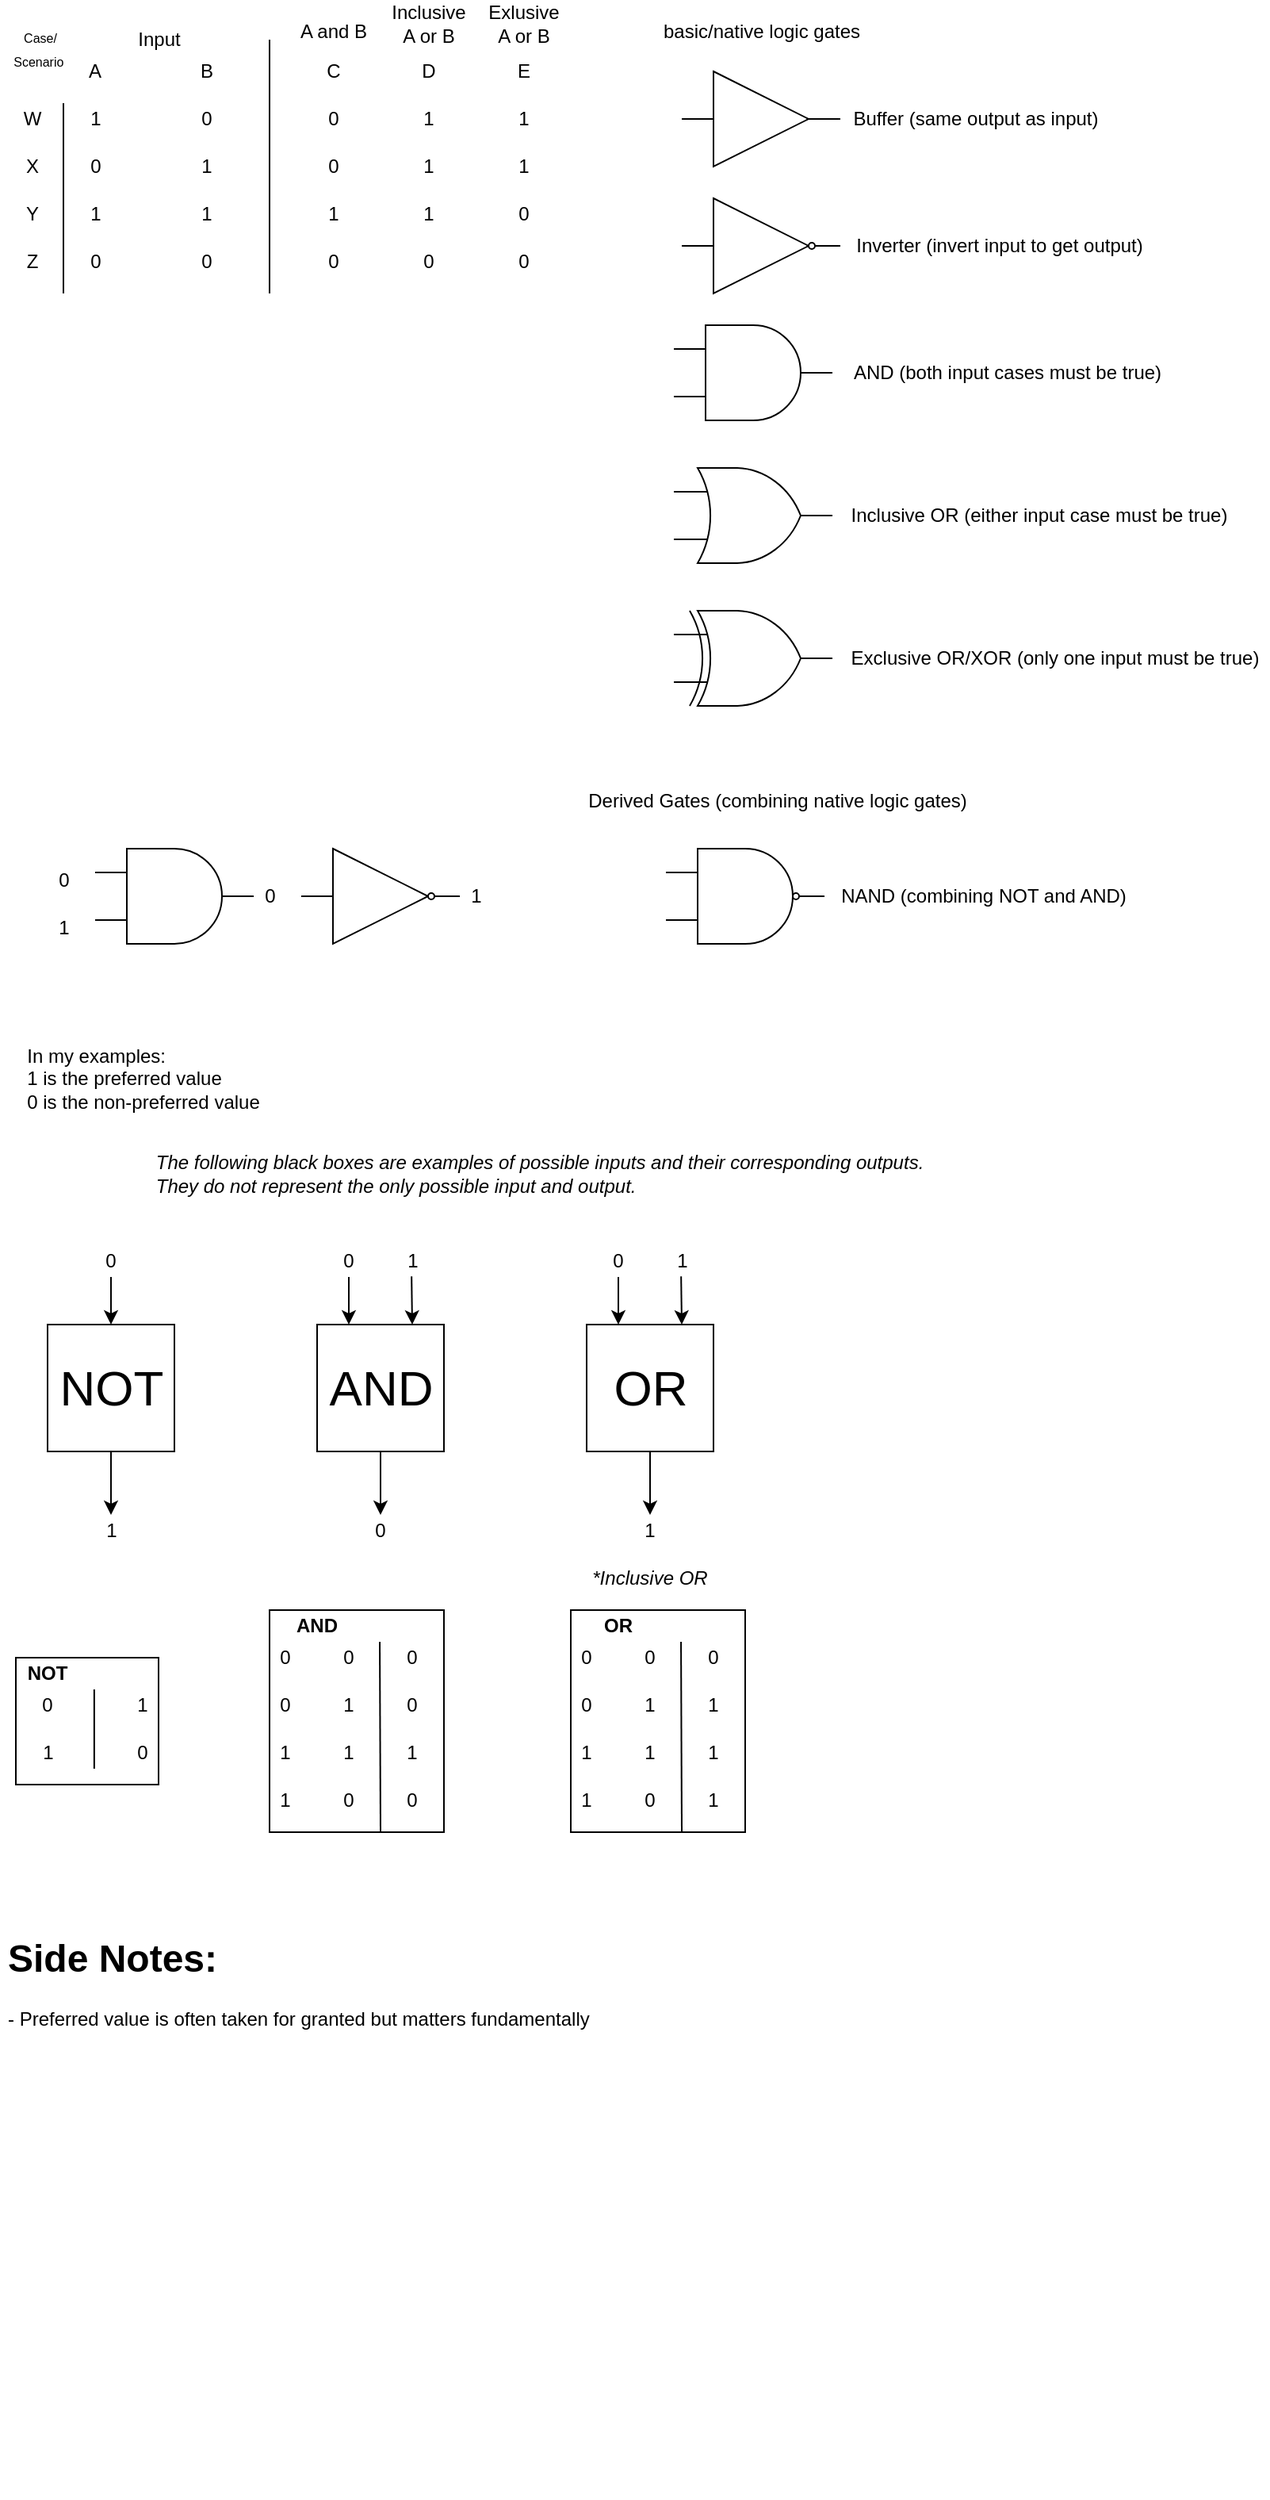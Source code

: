 <mxfile version="14.3.2" type="github" pages="2">
  <diagram id="0xffNsh3KAgAyxDNN7ll" name="Truth Tables and Black Boxes">
    <mxGraphModel dx="1422" dy="800" grid="1" gridSize="10" guides="1" tooltips="1" connect="1" arrows="1" fold="1" page="0" pageScale="1" pageWidth="850" pageHeight="1100" math="0" shadow="0">
      <root>
        <mxCell id="0" />
        <mxCell id="1" parent="0" />
        <mxCell id="PIKNtMhIsa6N9ETtbV-N-56" value="" style="rounded=0;whiteSpace=wrap;html=1;" vertex="1" parent="1">
          <mxGeometry x="10" y="1060" width="90" height="80" as="geometry" />
        </mxCell>
        <mxCell id="PIKNtMhIsa6N9ETtbV-N-55" value="" style="rounded=0;whiteSpace=wrap;html=1;" vertex="1" parent="1">
          <mxGeometry x="170" y="1030" width="110" height="140" as="geometry" />
        </mxCell>
        <mxCell id="PIKNtMhIsa6N9ETtbV-N-49" value="0" style="text;html=1;strokeColor=none;fillColor=none;align=center;verticalAlign=middle;whiteSpace=wrap;rounded=0;" vertex="1" parent="1">
          <mxGeometry x="200" y="1140" width="40" height="20" as="geometry" />
        </mxCell>
        <mxCell id="PIKNtMhIsa6N9ETtbV-N-2" value="" style="whiteSpace=wrap;html=1;aspect=fixed;" vertex="1" parent="1">
          <mxGeometry x="30" y="850" width="80" height="80" as="geometry" />
        </mxCell>
        <mxCell id="WsodqEG6uwPFF5_1WzEi-1" value="" style="endArrow=none;html=1;" parent="1" edge="1">
          <mxGeometry width="50" height="50" relative="1" as="geometry">
            <mxPoint x="170" y="200" as="sourcePoint" />
            <mxPoint x="170" y="40" as="targetPoint" />
          </mxGeometry>
        </mxCell>
        <mxCell id="WsodqEG6uwPFF5_1WzEi-3" value="Input" style="text;html=1;align=center;verticalAlign=middle;resizable=0;points=[];autosize=1;" parent="1" vertex="1">
          <mxGeometry x="80" y="30" width="40" height="20" as="geometry" />
        </mxCell>
        <mxCell id="WsodqEG6uwPFF5_1WzEi-4" value="A" style="text;html=1;strokeColor=none;fillColor=none;align=center;verticalAlign=middle;whiteSpace=wrap;rounded=0;" parent="1" vertex="1">
          <mxGeometry x="40" y="50" width="40" height="20" as="geometry" />
        </mxCell>
        <mxCell id="WsodqEG6uwPFF5_1WzEi-5" value="B" style="text;html=1;align=center;verticalAlign=middle;resizable=0;points=[];autosize=1;" parent="1" vertex="1">
          <mxGeometry x="120" y="50" width="20" height="20" as="geometry" />
        </mxCell>
        <mxCell id="WsodqEG6uwPFF5_1WzEi-6" value="1" style="text;html=1;align=center;verticalAlign=middle;resizable=0;points=[];autosize=1;" parent="1" vertex="1">
          <mxGeometry x="50" y="80" width="20" height="20" as="geometry" />
        </mxCell>
        <mxCell id="WsodqEG6uwPFF5_1WzEi-7" value="0" style="text;html=1;align=center;verticalAlign=middle;resizable=0;points=[];autosize=1;" parent="1" vertex="1">
          <mxGeometry x="50" y="110" width="20" height="20" as="geometry" />
        </mxCell>
        <mxCell id="WsodqEG6uwPFF5_1WzEi-8" value="1" style="text;html=1;align=center;verticalAlign=middle;resizable=0;points=[];autosize=1;" parent="1" vertex="1">
          <mxGeometry x="50" y="140" width="20" height="20" as="geometry" />
        </mxCell>
        <mxCell id="WsodqEG6uwPFF5_1WzEi-9" value="0" style="text;html=1;align=center;verticalAlign=middle;resizable=0;points=[];autosize=1;" parent="1" vertex="1">
          <mxGeometry x="50" y="170" width="20" height="20" as="geometry" />
        </mxCell>
        <mxCell id="WsodqEG6uwPFF5_1WzEi-10" value="0" style="text;html=1;align=center;verticalAlign=middle;resizable=0;points=[];autosize=1;" parent="1" vertex="1">
          <mxGeometry x="120" y="80" width="20" height="20" as="geometry" />
        </mxCell>
        <mxCell id="WsodqEG6uwPFF5_1WzEi-11" value="1" style="text;html=1;align=center;verticalAlign=middle;resizable=0;points=[];autosize=1;" parent="1" vertex="1">
          <mxGeometry x="120" y="110" width="20" height="20" as="geometry" />
        </mxCell>
        <mxCell id="WsodqEG6uwPFF5_1WzEi-12" value="1" style="text;html=1;align=center;verticalAlign=middle;resizable=0;points=[];autosize=1;" parent="1" vertex="1">
          <mxGeometry x="120" y="140" width="20" height="20" as="geometry" />
        </mxCell>
        <mxCell id="WsodqEG6uwPFF5_1WzEi-13" value="0" style="text;html=1;align=center;verticalAlign=middle;resizable=0;points=[];autosize=1;" parent="1" vertex="1">
          <mxGeometry x="120" y="170" width="20" height="20" as="geometry" />
        </mxCell>
        <mxCell id="WsodqEG6uwPFF5_1WzEi-14" value="C" style="text;html=1;align=center;verticalAlign=middle;resizable=0;points=[];autosize=1;" parent="1" vertex="1">
          <mxGeometry x="200" y="50" width="20" height="20" as="geometry" />
        </mxCell>
        <mxCell id="WsodqEG6uwPFF5_1WzEi-15" value="D" style="text;html=1;align=center;verticalAlign=middle;resizable=0;points=[];autosize=1;" parent="1" vertex="1">
          <mxGeometry x="260" y="50" width="20" height="20" as="geometry" />
        </mxCell>
        <mxCell id="WsodqEG6uwPFF5_1WzEi-16" value="0" style="text;html=1;align=center;verticalAlign=middle;resizable=0;points=[];autosize=1;" parent="1" vertex="1">
          <mxGeometry x="200" y="80" width="20" height="20" as="geometry" />
        </mxCell>
        <mxCell id="WsodqEG6uwPFF5_1WzEi-17" value="1" style="text;html=1;align=center;verticalAlign=middle;resizable=0;points=[];autosize=1;" parent="1" vertex="1">
          <mxGeometry x="260" y="80" width="20" height="20" as="geometry" />
        </mxCell>
        <mxCell id="WsodqEG6uwPFF5_1WzEi-18" value="Inclusive&lt;br&gt;A or B" style="text;html=1;align=center;verticalAlign=middle;resizable=0;points=[];autosize=1;" parent="1" vertex="1">
          <mxGeometry x="240" y="15" width="60" height="30" as="geometry" />
        </mxCell>
        <mxCell id="WsodqEG6uwPFF5_1WzEi-19" value="1" style="text;html=1;align=center;verticalAlign=middle;resizable=0;points=[];autosize=1;" parent="1" vertex="1">
          <mxGeometry x="260" y="110" width="20" height="20" as="geometry" />
        </mxCell>
        <mxCell id="WsodqEG6uwPFF5_1WzEi-20" value="1" style="text;html=1;align=center;verticalAlign=middle;resizable=0;points=[];autosize=1;" parent="1" vertex="1">
          <mxGeometry x="260" y="140" width="20" height="20" as="geometry" />
        </mxCell>
        <mxCell id="WsodqEG6uwPFF5_1WzEi-21" value="0" style="text;html=1;align=center;verticalAlign=middle;resizable=0;points=[];autosize=1;" parent="1" vertex="1">
          <mxGeometry x="260" y="170" width="20" height="20" as="geometry" />
        </mxCell>
        <mxCell id="WsodqEG6uwPFF5_1WzEi-22" value="0" style="text;html=1;align=center;verticalAlign=middle;resizable=0;points=[];autosize=1;" parent="1" vertex="1">
          <mxGeometry x="200" y="110" width="20" height="20" as="geometry" />
        </mxCell>
        <mxCell id="WsodqEG6uwPFF5_1WzEi-23" value="1" style="text;html=1;align=center;verticalAlign=middle;resizable=0;points=[];autosize=1;" parent="1" vertex="1">
          <mxGeometry x="200" y="140" width="20" height="20" as="geometry" />
        </mxCell>
        <mxCell id="WsodqEG6uwPFF5_1WzEi-24" value="0" style="text;html=1;align=center;verticalAlign=middle;resizable=0;points=[];autosize=1;" parent="1" vertex="1">
          <mxGeometry x="200" y="170" width="20" height="20" as="geometry" />
        </mxCell>
        <mxCell id="WsodqEG6uwPFF5_1WzEi-25" value="A and B" style="text;html=1;align=center;verticalAlign=middle;resizable=0;points=[];autosize=1;" parent="1" vertex="1">
          <mxGeometry x="180" y="25" width="60" height="20" as="geometry" />
        </mxCell>
        <mxCell id="WsodqEG6uwPFF5_1WzEi-26" value="Exlusive&lt;br&gt;A or B" style="text;html=1;align=center;verticalAlign=middle;resizable=0;points=[];autosize=1;" parent="1" vertex="1">
          <mxGeometry x="300" y="15" width="60" height="30" as="geometry" />
        </mxCell>
        <mxCell id="WsodqEG6uwPFF5_1WzEi-27" value="E" style="text;html=1;align=center;verticalAlign=middle;resizable=0;points=[];autosize=1;" parent="1" vertex="1">
          <mxGeometry x="320" y="50" width="20" height="20" as="geometry" />
        </mxCell>
        <mxCell id="WsodqEG6uwPFF5_1WzEi-28" value="1" style="text;html=1;align=center;verticalAlign=middle;resizable=0;points=[];autosize=1;" parent="1" vertex="1">
          <mxGeometry x="320" y="80" width="20" height="20" as="geometry" />
        </mxCell>
        <mxCell id="WsodqEG6uwPFF5_1WzEi-29" value="1" style="text;html=1;align=center;verticalAlign=middle;resizable=0;points=[];autosize=1;" parent="1" vertex="1">
          <mxGeometry x="320" y="110" width="20" height="20" as="geometry" />
        </mxCell>
        <mxCell id="WsodqEG6uwPFF5_1WzEi-30" value="0" style="text;html=1;align=center;verticalAlign=middle;resizable=0;points=[];autosize=1;" parent="1" vertex="1">
          <mxGeometry x="320" y="140" width="20" height="20" as="geometry" />
        </mxCell>
        <mxCell id="WsodqEG6uwPFF5_1WzEi-31" value="0" style="text;html=1;align=center;verticalAlign=middle;resizable=0;points=[];autosize=1;" parent="1" vertex="1">
          <mxGeometry x="320" y="170" width="20" height="20" as="geometry" />
        </mxCell>
        <mxCell id="WsodqEG6uwPFF5_1WzEi-32" value="&lt;font style=&quot;font-size: 8px&quot;&gt;Case/&lt;br&gt;Scenario&amp;nbsp;&lt;/font&gt;" style="text;html=1;align=center;verticalAlign=middle;resizable=0;points=[];autosize=1;" parent="1" vertex="1">
          <mxGeometry y="25" width="50" height="40" as="geometry" />
        </mxCell>
        <mxCell id="WsodqEG6uwPFF5_1WzEi-33" value="W" style="text;html=1;align=center;verticalAlign=middle;resizable=0;points=[];autosize=1;" parent="1" vertex="1">
          <mxGeometry x="5" y="80" width="30" height="20" as="geometry" />
        </mxCell>
        <mxCell id="WsodqEG6uwPFF5_1WzEi-34" value="X" style="text;html=1;align=center;verticalAlign=middle;resizable=0;points=[];autosize=1;" parent="1" vertex="1">
          <mxGeometry x="10" y="110" width="20" height="20" as="geometry" />
        </mxCell>
        <mxCell id="WsodqEG6uwPFF5_1WzEi-35" value="Y" style="text;html=1;align=center;verticalAlign=middle;resizable=0;points=[];autosize=1;" parent="1" vertex="1">
          <mxGeometry x="10" y="140" width="20" height="20" as="geometry" />
        </mxCell>
        <mxCell id="WsodqEG6uwPFF5_1WzEi-36" value="Z" style="text;html=1;align=center;verticalAlign=middle;resizable=0;points=[];autosize=1;" parent="1" vertex="1">
          <mxGeometry x="10" y="170" width="20" height="20" as="geometry" />
        </mxCell>
        <mxCell id="WsodqEG6uwPFF5_1WzEi-37" value="" style="endArrow=none;html=1;" parent="1" edge="1">
          <mxGeometry width="50" height="50" relative="1" as="geometry">
            <mxPoint x="40" y="200" as="sourcePoint" />
            <mxPoint x="40" y="80" as="targetPoint" />
          </mxGeometry>
        </mxCell>
        <mxCell id="WsodqEG6uwPFF5_1WzEi-38" value="basic/native logic gates" style="text;html=1;align=center;verticalAlign=middle;resizable=0;points=[];autosize=1;" parent="1" vertex="1">
          <mxGeometry x="410" y="25" width="140" height="20" as="geometry" />
        </mxCell>
        <mxCell id="WsodqEG6uwPFF5_1WzEi-39" value="" style="verticalLabelPosition=bottom;shadow=0;dashed=0;align=center;html=1;verticalAlign=top;shape=mxgraph.electrical.logic_gates.buffer2;" parent="1" vertex="1">
          <mxGeometry x="430" y="60" width="100" height="60" as="geometry" />
        </mxCell>
        <mxCell id="WsodqEG6uwPFF5_1WzEi-40" value="Buffer (same output as input)" style="text;html=1;align=center;verticalAlign=middle;resizable=0;points=[];autosize=1;" parent="1" vertex="1">
          <mxGeometry x="530" y="80" width="170" height="20" as="geometry" />
        </mxCell>
        <mxCell id="WsodqEG6uwPFF5_1WzEi-41" value="Derived Gates (combining native logic gates)" style="text;html=1;align=center;verticalAlign=middle;resizable=0;points=[];autosize=1;" parent="1" vertex="1">
          <mxGeometry x="365" y="510" width="250" height="20" as="geometry" />
        </mxCell>
        <mxCell id="WsodqEG6uwPFF5_1WzEi-42" value="" style="verticalLabelPosition=bottom;shadow=0;dashed=0;align=center;html=1;verticalAlign=top;shape=mxgraph.electrical.logic_gates.buffer2;negating=1;" parent="1" vertex="1">
          <mxGeometry x="430" y="140" width="100" height="60" as="geometry" />
        </mxCell>
        <mxCell id="WsodqEG6uwPFF5_1WzEi-43" value="Inverter (invert input to get output)" style="text;html=1;align=center;verticalAlign=middle;resizable=0;points=[];autosize=1;" parent="1" vertex="1">
          <mxGeometry x="530" y="160" width="200" height="20" as="geometry" />
        </mxCell>
        <mxCell id="WsodqEG6uwPFF5_1WzEi-44" value="" style="verticalLabelPosition=bottom;shadow=0;dashed=0;align=center;html=1;verticalAlign=top;shape=mxgraph.electrical.logic_gates.logic_gate;operation=and;" parent="1" vertex="1">
          <mxGeometry x="425" y="220" width="100" height="60" as="geometry" />
        </mxCell>
        <mxCell id="WsodqEG6uwPFF5_1WzEi-45" value="AND (both input cases must be true)" style="text;html=1;align=center;verticalAlign=middle;resizable=0;points=[];autosize=1;" parent="1" vertex="1">
          <mxGeometry x="530" y="240" width="210" height="20" as="geometry" />
        </mxCell>
        <mxCell id="WsodqEG6uwPFF5_1WzEi-46" value="" style="verticalLabelPosition=bottom;shadow=0;dashed=0;align=center;html=1;verticalAlign=top;shape=mxgraph.electrical.logic_gates.logic_gate;operation=or;" parent="1" vertex="1">
          <mxGeometry x="425" y="310" width="100" height="60" as="geometry" />
        </mxCell>
        <mxCell id="WsodqEG6uwPFF5_1WzEi-47" value="Inclusive OR (either input case must be true)" style="text;html=1;align=center;verticalAlign=middle;resizable=0;points=[];autosize=1;" parent="1" vertex="1">
          <mxGeometry x="530" y="330" width="250" height="20" as="geometry" />
        </mxCell>
        <mxCell id="WsodqEG6uwPFF5_1WzEi-48" value="" style="verticalLabelPosition=bottom;shadow=0;dashed=0;align=center;html=1;verticalAlign=top;shape=mxgraph.electrical.logic_gates.logic_gate;operation=and;negating=1;" parent="1" vertex="1">
          <mxGeometry x="420" y="550" width="100" height="60" as="geometry" />
        </mxCell>
        <mxCell id="WsodqEG6uwPFF5_1WzEi-49" value="NAND (combining NOT and AND)" style="text;html=1;align=center;verticalAlign=middle;resizable=0;points=[];autosize=1;" parent="1" vertex="1">
          <mxGeometry x="520" y="570" width="200" height="20" as="geometry" />
        </mxCell>
        <mxCell id="WsodqEG6uwPFF5_1WzEi-50" value="" style="verticalLabelPosition=bottom;shadow=0;dashed=0;align=center;html=1;verticalAlign=top;shape=mxgraph.electrical.logic_gates.logic_gate;operation=and;" parent="1" vertex="1">
          <mxGeometry x="60" y="550" width="100" height="60" as="geometry" />
        </mxCell>
        <mxCell id="WsodqEG6uwPFF5_1WzEi-51" value="" style="verticalLabelPosition=bottom;shadow=0;dashed=0;align=center;html=1;verticalAlign=top;shape=mxgraph.electrical.logic_gates.buffer2;negating=1;" parent="1" vertex="1">
          <mxGeometry x="190" y="550" width="100" height="60" as="geometry" />
        </mxCell>
        <mxCell id="WsodqEG6uwPFF5_1WzEi-52" value="0" style="text;html=1;align=center;verticalAlign=middle;resizable=0;points=[];autosize=1;" parent="1" vertex="1">
          <mxGeometry x="30" y="560" width="20" height="20" as="geometry" />
        </mxCell>
        <mxCell id="WsodqEG6uwPFF5_1WzEi-53" value="1" style="text;html=1;align=center;verticalAlign=middle;resizable=0;points=[];autosize=1;" parent="1" vertex="1">
          <mxGeometry x="30" y="590" width="20" height="20" as="geometry" />
        </mxCell>
        <mxCell id="WsodqEG6uwPFF5_1WzEi-54" value="0" style="text;html=1;align=center;verticalAlign=middle;resizable=0;points=[];autosize=1;" parent="1" vertex="1">
          <mxGeometry x="160" y="570" width="20" height="20" as="geometry" />
        </mxCell>
        <mxCell id="WsodqEG6uwPFF5_1WzEi-55" value="1" style="text;html=1;align=center;verticalAlign=middle;resizable=0;points=[];autosize=1;" parent="1" vertex="1">
          <mxGeometry x="290" y="570" width="20" height="20" as="geometry" />
        </mxCell>
        <mxCell id="WsodqEG6uwPFF5_1WzEi-56" value="" style="verticalLabelPosition=bottom;shadow=0;dashed=0;align=center;html=1;verticalAlign=top;shape=mxgraph.electrical.logic_gates.logic_gate;operation=xor;" parent="1" vertex="1">
          <mxGeometry x="425" y="400" width="100" height="60" as="geometry" />
        </mxCell>
        <mxCell id="WsodqEG6uwPFF5_1WzEi-57" value="Exclusive OR/XOR (only one input must be true)" style="text;html=1;align=center;verticalAlign=middle;resizable=0;points=[];autosize=1;" parent="1" vertex="1">
          <mxGeometry x="530" y="420" width="270" height="20" as="geometry" />
        </mxCell>
        <mxCell id="PIKNtMhIsa6N9ETtbV-N-1" value="&lt;font style=&quot;font-size: 31px&quot;&gt;NOT&lt;/font&gt;" style="text;html=1;align=center;verticalAlign=middle;resizable=0;points=[];autosize=1;" vertex="1" parent="1">
          <mxGeometry x="30" y="875" width="80" height="30" as="geometry" />
        </mxCell>
        <mxCell id="PIKNtMhIsa6N9ETtbV-N-3" value="&lt;div style=&quot;text-align: left&quot;&gt;&lt;span&gt;In my examples:&lt;/span&gt;&lt;/div&gt;&lt;div style=&quot;text-align: left&quot;&gt;&lt;span&gt;1 is the preferred value&lt;/span&gt;&lt;/div&gt;0 is the non-preferred value" style="text;html=1;align=center;verticalAlign=middle;resizable=0;points=[];autosize=1;" vertex="1" parent="1">
          <mxGeometry x="10" y="670" width="160" height="50" as="geometry" />
        </mxCell>
        <mxCell id="PIKNtMhIsa6N9ETtbV-N-4" value="0" style="text;html=1;strokeColor=none;fillColor=none;align=center;verticalAlign=middle;whiteSpace=wrap;rounded=0;" vertex="1" parent="1">
          <mxGeometry x="50" y="800" width="40" height="20" as="geometry" />
        </mxCell>
        <mxCell id="PIKNtMhIsa6N9ETtbV-N-5" value="" style="endArrow=classic;html=1;exitX=0.5;exitY=1;exitDx=0;exitDy=0;entryX=0.5;entryY=0;entryDx=0;entryDy=0;" edge="1" parent="1" source="PIKNtMhIsa6N9ETtbV-N-4" target="PIKNtMhIsa6N9ETtbV-N-2">
          <mxGeometry width="50" height="50" relative="1" as="geometry">
            <mxPoint x="320" y="930" as="sourcePoint" />
            <mxPoint x="370" y="880" as="targetPoint" />
          </mxGeometry>
        </mxCell>
        <mxCell id="PIKNtMhIsa6N9ETtbV-N-6" value="" style="endArrow=classic;html=1;exitX=0.5;exitY=1;exitDx=0;exitDy=0;" edge="1" parent="1" source="PIKNtMhIsa6N9ETtbV-N-2">
          <mxGeometry width="50" height="50" relative="1" as="geometry">
            <mxPoint x="320" y="930" as="sourcePoint" />
            <mxPoint x="70" y="970" as="targetPoint" />
          </mxGeometry>
        </mxCell>
        <mxCell id="PIKNtMhIsa6N9ETtbV-N-7" value="1" style="text;html=1;align=center;verticalAlign=middle;resizable=0;points=[];autosize=1;" vertex="1" parent="1">
          <mxGeometry x="60" y="970" width="20" height="20" as="geometry" />
        </mxCell>
        <mxCell id="PIKNtMhIsa6N9ETtbV-N-8" value="" style="whiteSpace=wrap;html=1;aspect=fixed;" vertex="1" parent="1">
          <mxGeometry x="200" y="850" width="80" height="80" as="geometry" />
        </mxCell>
        <mxCell id="PIKNtMhIsa6N9ETtbV-N-9" value="&lt;font style=&quot;font-size: 31px&quot;&gt;AND&lt;/font&gt;" style="text;html=1;align=center;verticalAlign=middle;resizable=0;points=[];autosize=1;" vertex="1" parent="1">
          <mxGeometry x="200" y="875" width="80" height="30" as="geometry" />
        </mxCell>
        <mxCell id="PIKNtMhIsa6N9ETtbV-N-10" value="0" style="text;html=1;strokeColor=none;fillColor=none;align=center;verticalAlign=middle;whiteSpace=wrap;rounded=0;" vertex="1" parent="1">
          <mxGeometry x="200" y="800" width="40" height="20" as="geometry" />
        </mxCell>
        <mxCell id="PIKNtMhIsa6N9ETtbV-N-11" value="1" style="text;html=1;align=center;verticalAlign=middle;resizable=0;points=[];autosize=1;" vertex="1" parent="1">
          <mxGeometry x="250" y="800" width="20" height="20" as="geometry" />
        </mxCell>
        <mxCell id="PIKNtMhIsa6N9ETtbV-N-12" value="" style="endArrow=classic;html=1;exitX=0.5;exitY=1;exitDx=0;exitDy=0;entryX=0.25;entryY=0;entryDx=0;entryDy=0;" edge="1" parent="1" source="PIKNtMhIsa6N9ETtbV-N-10" target="PIKNtMhIsa6N9ETtbV-N-8">
          <mxGeometry width="50" height="50" relative="1" as="geometry">
            <mxPoint x="320" y="880" as="sourcePoint" />
            <mxPoint x="370" y="830" as="targetPoint" />
          </mxGeometry>
        </mxCell>
        <mxCell id="PIKNtMhIsa6N9ETtbV-N-13" value="" style="endArrow=classic;html=1;exitX=0.479;exitY=0.979;exitDx=0;exitDy=0;exitPerimeter=0;entryX=0.75;entryY=0;entryDx=0;entryDy=0;" edge="1" parent="1" source="PIKNtMhIsa6N9ETtbV-N-11" target="PIKNtMhIsa6N9ETtbV-N-8">
          <mxGeometry width="50" height="50" relative="1" as="geometry">
            <mxPoint x="340" y="890" as="sourcePoint" />
            <mxPoint x="390" y="840" as="targetPoint" />
          </mxGeometry>
        </mxCell>
        <mxCell id="PIKNtMhIsa6N9ETtbV-N-15" value="" style="endArrow=classic;html=1;exitX=0.5;exitY=1;exitDx=0;exitDy=0;" edge="1" parent="1" source="PIKNtMhIsa6N9ETtbV-N-8">
          <mxGeometry width="50" height="50" relative="1" as="geometry">
            <mxPoint x="310" y="930" as="sourcePoint" />
            <mxPoint x="240" y="970" as="targetPoint" />
          </mxGeometry>
        </mxCell>
        <mxCell id="PIKNtMhIsa6N9ETtbV-N-16" value="0" style="text;html=1;strokeColor=none;fillColor=none;align=center;verticalAlign=middle;whiteSpace=wrap;rounded=0;" vertex="1" parent="1">
          <mxGeometry x="220" y="970" width="40" height="20" as="geometry" />
        </mxCell>
        <mxCell id="PIKNtMhIsa6N9ETtbV-N-22" value="" style="whiteSpace=wrap;html=1;aspect=fixed;" vertex="1" parent="1">
          <mxGeometry x="370" y="850" width="80" height="80" as="geometry" />
        </mxCell>
        <mxCell id="PIKNtMhIsa6N9ETtbV-N-23" value="&lt;font style=&quot;font-size: 31px&quot;&gt;OR&lt;/font&gt;" style="text;html=1;align=center;verticalAlign=middle;resizable=0;points=[];autosize=1;" vertex="1" parent="1">
          <mxGeometry x="380" y="875" width="60" height="30" as="geometry" />
        </mxCell>
        <mxCell id="PIKNtMhIsa6N9ETtbV-N-24" value="0" style="text;html=1;strokeColor=none;fillColor=none;align=center;verticalAlign=middle;whiteSpace=wrap;rounded=0;" vertex="1" parent="1">
          <mxGeometry x="370" y="800" width="40" height="20" as="geometry" />
        </mxCell>
        <mxCell id="PIKNtMhIsa6N9ETtbV-N-25" value="1" style="text;html=1;align=center;verticalAlign=middle;resizable=0;points=[];autosize=1;" vertex="1" parent="1">
          <mxGeometry x="420" y="800" width="20" height="20" as="geometry" />
        </mxCell>
        <mxCell id="PIKNtMhIsa6N9ETtbV-N-26" value="" style="endArrow=classic;html=1;exitX=0.5;exitY=1;exitDx=0;exitDy=0;entryX=0.25;entryY=0;entryDx=0;entryDy=0;" edge="1" parent="1" source="PIKNtMhIsa6N9ETtbV-N-24" target="PIKNtMhIsa6N9ETtbV-N-22">
          <mxGeometry width="50" height="50" relative="1" as="geometry">
            <mxPoint x="490" y="880" as="sourcePoint" />
            <mxPoint x="540" y="830" as="targetPoint" />
          </mxGeometry>
        </mxCell>
        <mxCell id="PIKNtMhIsa6N9ETtbV-N-27" value="" style="endArrow=classic;html=1;exitX=0.479;exitY=0.979;exitDx=0;exitDy=0;exitPerimeter=0;entryX=0.75;entryY=0;entryDx=0;entryDy=0;" edge="1" parent="1" source="PIKNtMhIsa6N9ETtbV-N-25" target="PIKNtMhIsa6N9ETtbV-N-22">
          <mxGeometry width="50" height="50" relative="1" as="geometry">
            <mxPoint x="510" y="890" as="sourcePoint" />
            <mxPoint x="560" y="840" as="targetPoint" />
          </mxGeometry>
        </mxCell>
        <mxCell id="PIKNtMhIsa6N9ETtbV-N-28" value="" style="endArrow=classic;html=1;exitX=0.5;exitY=1;exitDx=0;exitDy=0;" edge="1" parent="1" source="PIKNtMhIsa6N9ETtbV-N-22">
          <mxGeometry width="50" height="50" relative="1" as="geometry">
            <mxPoint x="480" y="930" as="sourcePoint" />
            <mxPoint x="410" y="970" as="targetPoint" />
          </mxGeometry>
        </mxCell>
        <mxCell id="PIKNtMhIsa6N9ETtbV-N-29" value="1" style="text;html=1;strokeColor=none;fillColor=none;align=center;verticalAlign=middle;whiteSpace=wrap;rounded=0;" vertex="1" parent="1">
          <mxGeometry x="390" y="970" width="40" height="20" as="geometry" />
        </mxCell>
        <mxCell id="PIKNtMhIsa6N9ETtbV-N-30" value="&lt;div style=&quot;text-align: left&quot;&gt;&lt;i&gt;The following black boxes are examples of possible inputs and&amp;nbsp;&lt;/i&gt;&lt;i&gt;their corresponding outputs.&lt;/i&gt;&lt;/div&gt;&lt;i&gt;&lt;div style=&quot;text-align: left&quot;&gt;&lt;i&gt;They do not represent the only possible input and output.&lt;/i&gt;&lt;/div&gt;&lt;/i&gt;" style="text;html=1;align=center;verticalAlign=middle;resizable=0;points=[];autosize=1;" vertex="1" parent="1">
          <mxGeometry x="90" y="740" width="500" height="30" as="geometry" />
        </mxCell>
        <mxCell id="PIKNtMhIsa6N9ETtbV-N-31" value="0" style="text;html=1;strokeColor=none;fillColor=none;align=center;verticalAlign=middle;whiteSpace=wrap;rounded=0;" vertex="1" parent="1">
          <mxGeometry x="10" y="1080" width="40" height="20" as="geometry" />
        </mxCell>
        <mxCell id="PIKNtMhIsa6N9ETtbV-N-32" value="" style="endArrow=none;html=1;" edge="1" parent="1">
          <mxGeometry width="50" height="50" relative="1" as="geometry">
            <mxPoint x="59.43" y="1080" as="sourcePoint" />
            <mxPoint x="59.43" y="1130" as="targetPoint" />
          </mxGeometry>
        </mxCell>
        <mxCell id="PIKNtMhIsa6N9ETtbV-N-33" value="&lt;b&gt;NOT&lt;/b&gt;" style="text;html=1;strokeColor=none;fillColor=none;align=center;verticalAlign=middle;whiteSpace=wrap;rounded=0;" vertex="1" parent="1">
          <mxGeometry x="10" y="1060" width="40" height="20" as="geometry" />
        </mxCell>
        <mxCell id="PIKNtMhIsa6N9ETtbV-N-34" value="1" style="text;html=1;strokeColor=none;fillColor=none;align=center;verticalAlign=middle;whiteSpace=wrap;rounded=0;" vertex="1" parent="1">
          <mxGeometry x="70" y="1080" width="40" height="20" as="geometry" />
        </mxCell>
        <mxCell id="PIKNtMhIsa6N9ETtbV-N-35" value="1" style="text;html=1;align=center;verticalAlign=middle;resizable=0;points=[];autosize=1;" vertex="1" parent="1">
          <mxGeometry x="20" y="1110" width="20" height="20" as="geometry" />
        </mxCell>
        <mxCell id="PIKNtMhIsa6N9ETtbV-N-36" value="0" style="text;html=1;strokeColor=none;fillColor=none;align=center;verticalAlign=middle;whiteSpace=wrap;rounded=0;" vertex="1" parent="1">
          <mxGeometry x="70" y="1110" width="40" height="20" as="geometry" />
        </mxCell>
        <mxCell id="PIKNtMhIsa6N9ETtbV-N-37" value="0" style="text;html=1;strokeColor=none;fillColor=none;align=center;verticalAlign=middle;whiteSpace=wrap;rounded=0;" vertex="1" parent="1">
          <mxGeometry x="160" y="1050" width="40" height="20" as="geometry" />
        </mxCell>
        <mxCell id="PIKNtMhIsa6N9ETtbV-N-38" value="0" style="text;html=1;strokeColor=none;fillColor=none;align=center;verticalAlign=middle;whiteSpace=wrap;rounded=0;" vertex="1" parent="1">
          <mxGeometry x="200" y="1050" width="40" height="20" as="geometry" />
        </mxCell>
        <mxCell id="PIKNtMhIsa6N9ETtbV-N-39" value="" style="endArrow=none;html=1;" edge="1" parent="1">
          <mxGeometry width="50" height="50" relative="1" as="geometry">
            <mxPoint x="239.52" y="1050" as="sourcePoint" />
            <mxPoint x="240" y="1170" as="targetPoint" />
          </mxGeometry>
        </mxCell>
        <mxCell id="PIKNtMhIsa6N9ETtbV-N-40" value="&lt;b&gt;AND&lt;/b&gt;" style="text;html=1;strokeColor=none;fillColor=none;align=center;verticalAlign=middle;whiteSpace=wrap;rounded=0;" vertex="1" parent="1">
          <mxGeometry x="180" y="1030" width="40" height="20" as="geometry" />
        </mxCell>
        <mxCell id="PIKNtMhIsa6N9ETtbV-N-41" value="0" style="text;html=1;strokeColor=none;fillColor=none;align=center;verticalAlign=middle;whiteSpace=wrap;rounded=0;" vertex="1" parent="1">
          <mxGeometry x="240" y="1050" width="40" height="20" as="geometry" />
        </mxCell>
        <mxCell id="PIKNtMhIsa6N9ETtbV-N-43" value="1" style="text;html=1;strokeColor=none;fillColor=none;align=center;verticalAlign=middle;whiteSpace=wrap;rounded=0;" vertex="1" parent="1">
          <mxGeometry x="200" y="1080" width="40" height="20" as="geometry" />
        </mxCell>
        <mxCell id="PIKNtMhIsa6N9ETtbV-N-44" value="0" style="text;html=1;strokeColor=none;fillColor=none;align=center;verticalAlign=middle;whiteSpace=wrap;rounded=0;" vertex="1" parent="1">
          <mxGeometry x="160" y="1080" width="40" height="20" as="geometry" />
        </mxCell>
        <mxCell id="PIKNtMhIsa6N9ETtbV-N-45" value="0" style="text;html=1;strokeColor=none;fillColor=none;align=center;verticalAlign=middle;whiteSpace=wrap;rounded=0;" vertex="1" parent="1">
          <mxGeometry x="240" y="1080" width="40" height="20" as="geometry" />
        </mxCell>
        <mxCell id="PIKNtMhIsa6N9ETtbV-N-46" value="1" style="text;html=1;strokeColor=none;fillColor=none;align=center;verticalAlign=middle;whiteSpace=wrap;rounded=0;" vertex="1" parent="1">
          <mxGeometry x="200" y="1110" width="40" height="20" as="geometry" />
        </mxCell>
        <mxCell id="PIKNtMhIsa6N9ETtbV-N-47" value="1" style="text;html=1;strokeColor=none;fillColor=none;align=center;verticalAlign=middle;whiteSpace=wrap;rounded=0;" vertex="1" parent="1">
          <mxGeometry x="160" y="1110" width="40" height="20" as="geometry" />
        </mxCell>
        <mxCell id="PIKNtMhIsa6N9ETtbV-N-48" value="1" style="text;html=1;strokeColor=none;fillColor=none;align=center;verticalAlign=middle;whiteSpace=wrap;rounded=0;" vertex="1" parent="1">
          <mxGeometry x="240" y="1110" width="40" height="20" as="geometry" />
        </mxCell>
        <mxCell id="PIKNtMhIsa6N9ETtbV-N-51" value="1" style="text;html=1;strokeColor=none;fillColor=none;align=center;verticalAlign=middle;whiteSpace=wrap;rounded=0;" vertex="1" parent="1">
          <mxGeometry x="160" y="1140" width="40" height="20" as="geometry" />
        </mxCell>
        <mxCell id="PIKNtMhIsa6N9ETtbV-N-52" value="0" style="text;html=1;strokeColor=none;fillColor=none;align=center;verticalAlign=middle;whiteSpace=wrap;rounded=0;" vertex="1" parent="1">
          <mxGeometry x="240" y="1140" width="40" height="20" as="geometry" />
        </mxCell>
        <mxCell id="PIKNtMhIsa6N9ETtbV-N-57" value="" style="rounded=0;whiteSpace=wrap;html=1;" vertex="1" parent="1">
          <mxGeometry x="360" y="1030" width="110" height="140" as="geometry" />
        </mxCell>
        <mxCell id="PIKNtMhIsa6N9ETtbV-N-58" value="0" style="text;html=1;strokeColor=none;fillColor=none;align=center;verticalAlign=middle;whiteSpace=wrap;rounded=0;" vertex="1" parent="1">
          <mxGeometry x="390" y="1140" width="40" height="20" as="geometry" />
        </mxCell>
        <mxCell id="PIKNtMhIsa6N9ETtbV-N-59" value="0" style="text;html=1;strokeColor=none;fillColor=none;align=center;verticalAlign=middle;whiteSpace=wrap;rounded=0;" vertex="1" parent="1">
          <mxGeometry x="350" y="1050" width="40" height="20" as="geometry" />
        </mxCell>
        <mxCell id="PIKNtMhIsa6N9ETtbV-N-60" value="0" style="text;html=1;strokeColor=none;fillColor=none;align=center;verticalAlign=middle;whiteSpace=wrap;rounded=0;" vertex="1" parent="1">
          <mxGeometry x="390" y="1050" width="40" height="20" as="geometry" />
        </mxCell>
        <mxCell id="PIKNtMhIsa6N9ETtbV-N-61" value="" style="endArrow=none;html=1;" edge="1" parent="1">
          <mxGeometry width="50" height="50" relative="1" as="geometry">
            <mxPoint x="429.52" y="1050" as="sourcePoint" />
            <mxPoint x="430" y="1170" as="targetPoint" />
          </mxGeometry>
        </mxCell>
        <mxCell id="PIKNtMhIsa6N9ETtbV-N-62" value="&lt;b&gt;OR&lt;/b&gt;" style="text;html=1;strokeColor=none;fillColor=none;align=center;verticalAlign=middle;whiteSpace=wrap;rounded=0;" vertex="1" parent="1">
          <mxGeometry x="370" y="1030" width="40" height="20" as="geometry" />
        </mxCell>
        <mxCell id="PIKNtMhIsa6N9ETtbV-N-63" value="0" style="text;html=1;strokeColor=none;fillColor=none;align=center;verticalAlign=middle;whiteSpace=wrap;rounded=0;" vertex="1" parent="1">
          <mxGeometry x="430" y="1050" width="40" height="20" as="geometry" />
        </mxCell>
        <mxCell id="PIKNtMhIsa6N9ETtbV-N-64" value="1" style="text;html=1;strokeColor=none;fillColor=none;align=center;verticalAlign=middle;whiteSpace=wrap;rounded=0;" vertex="1" parent="1">
          <mxGeometry x="390" y="1080" width="40" height="20" as="geometry" />
        </mxCell>
        <mxCell id="PIKNtMhIsa6N9ETtbV-N-65" value="0" style="text;html=1;strokeColor=none;fillColor=none;align=center;verticalAlign=middle;whiteSpace=wrap;rounded=0;" vertex="1" parent="1">
          <mxGeometry x="350" y="1080" width="40" height="20" as="geometry" />
        </mxCell>
        <mxCell id="PIKNtMhIsa6N9ETtbV-N-66" value="1" style="text;html=1;strokeColor=none;fillColor=none;align=center;verticalAlign=middle;whiteSpace=wrap;rounded=0;" vertex="1" parent="1">
          <mxGeometry x="430" y="1080" width="40" height="20" as="geometry" />
        </mxCell>
        <mxCell id="PIKNtMhIsa6N9ETtbV-N-67" value="1" style="text;html=1;strokeColor=none;fillColor=none;align=center;verticalAlign=middle;whiteSpace=wrap;rounded=0;" vertex="1" parent="1">
          <mxGeometry x="390" y="1110" width="40" height="20" as="geometry" />
        </mxCell>
        <mxCell id="PIKNtMhIsa6N9ETtbV-N-68" value="1" style="text;html=1;strokeColor=none;fillColor=none;align=center;verticalAlign=middle;whiteSpace=wrap;rounded=0;" vertex="1" parent="1">
          <mxGeometry x="350" y="1110" width="40" height="20" as="geometry" />
        </mxCell>
        <mxCell id="PIKNtMhIsa6N9ETtbV-N-69" value="1" style="text;html=1;strokeColor=none;fillColor=none;align=center;verticalAlign=middle;whiteSpace=wrap;rounded=0;" vertex="1" parent="1">
          <mxGeometry x="430" y="1110" width="40" height="20" as="geometry" />
        </mxCell>
        <mxCell id="PIKNtMhIsa6N9ETtbV-N-70" value="1" style="text;html=1;strokeColor=none;fillColor=none;align=center;verticalAlign=middle;whiteSpace=wrap;rounded=0;" vertex="1" parent="1">
          <mxGeometry x="350" y="1140" width="40" height="20" as="geometry" />
        </mxCell>
        <mxCell id="PIKNtMhIsa6N9ETtbV-N-71" value="1" style="text;html=1;strokeColor=none;fillColor=none;align=center;verticalAlign=middle;whiteSpace=wrap;rounded=0;" vertex="1" parent="1">
          <mxGeometry x="430" y="1140" width="40" height="20" as="geometry" />
        </mxCell>
        <mxCell id="PIKNtMhIsa6N9ETtbV-N-73" value="&lt;i&gt;*Inclusive OR&lt;/i&gt;" style="text;html=1;strokeColor=none;fillColor=none;align=center;verticalAlign=middle;whiteSpace=wrap;rounded=0;" vertex="1" parent="1">
          <mxGeometry x="365" y="1000" width="90" height="20" as="geometry" />
        </mxCell>
        <mxCell id="M_BjHdo4-QJR4TIoAcpF-2" value="&lt;h1&gt;Side Notes:&lt;/h1&gt;&lt;p&gt;- Preferred value is often taken for granted but matters fundamentally&lt;/p&gt;" style="text;html=1;strokeColor=none;fillColor=none;spacing=5;spacingTop=-20;whiteSpace=wrap;overflow=hidden;rounded=0;" vertex="1" parent="1">
          <mxGeometry y="1230" width="480" height="360" as="geometry" />
        </mxCell>
      </root>
    </mxGraphModel>
  </diagram>
  <diagram id="nT3YKqnV5o8iru4GjnYr" name="Page-2">
    <mxGraphModel dx="981" dy="552" grid="1" gridSize="10" guides="1" tooltips="1" connect="1" arrows="1" fold="1" page="1" pageScale="1" pageWidth="850" pageHeight="1100" math="0" shadow="0">
      <root>
        <mxCell id="GqssG-Dwxg0sr4OnRAH2-0" />
        <mxCell id="GqssG-Dwxg0sr4OnRAH2-1" parent="GqssG-Dwxg0sr4OnRAH2-0" />
      </root>
    </mxGraphModel>
  </diagram>
</mxfile>
